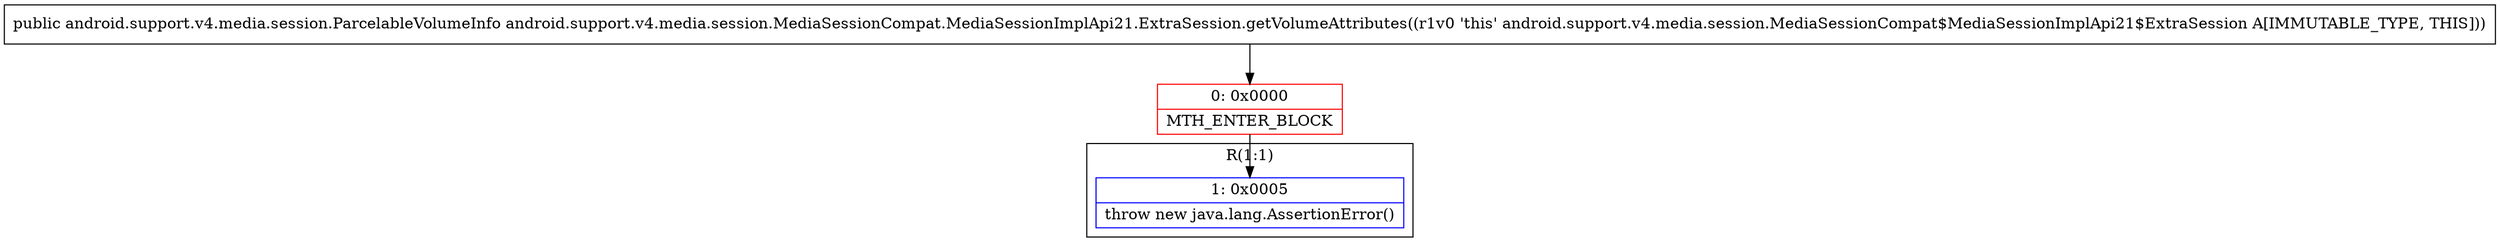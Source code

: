 digraph "CFG forandroid.support.v4.media.session.MediaSessionCompat.MediaSessionImplApi21.ExtraSession.getVolumeAttributes()Landroid\/support\/v4\/media\/session\/ParcelableVolumeInfo;" {
subgraph cluster_Region_1258664320 {
label = "R(1:1)";
node [shape=record,color=blue];
Node_1 [shape=record,label="{1\:\ 0x0005|throw new java.lang.AssertionError()\l}"];
}
Node_0 [shape=record,color=red,label="{0\:\ 0x0000|MTH_ENTER_BLOCK\l}"];
MethodNode[shape=record,label="{public android.support.v4.media.session.ParcelableVolumeInfo android.support.v4.media.session.MediaSessionCompat.MediaSessionImplApi21.ExtraSession.getVolumeAttributes((r1v0 'this' android.support.v4.media.session.MediaSessionCompat$MediaSessionImplApi21$ExtraSession A[IMMUTABLE_TYPE, THIS])) }"];
MethodNode -> Node_0;
Node_0 -> Node_1;
}


